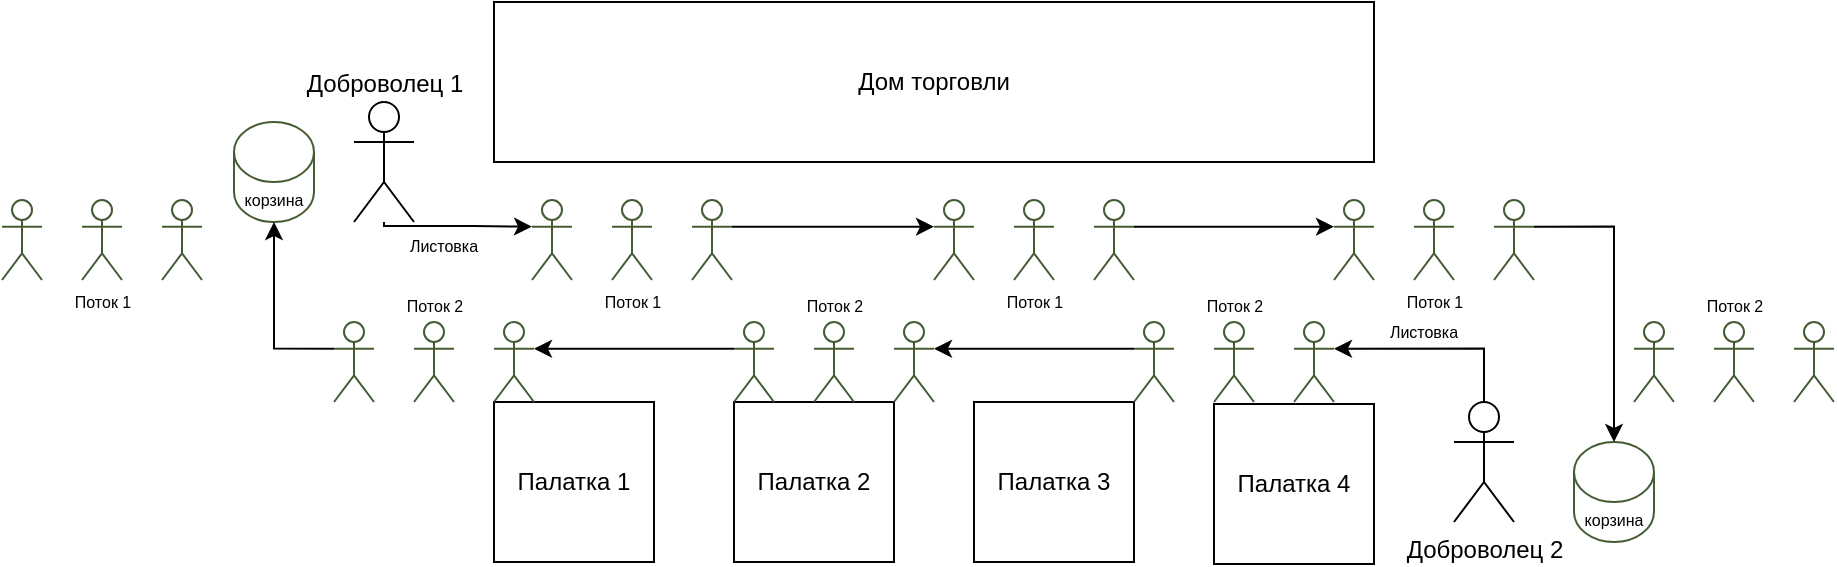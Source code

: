 <mxfile version="20.2.3" type="github">
  <diagram id="3K9vc3BtDxzqvROllSc2" name="Страница 1">
    <mxGraphModel dx="2026" dy="899" grid="1" gridSize="10" guides="1" tooltips="1" connect="1" arrows="1" fold="1" page="0" pageScale="1" pageWidth="827" pageHeight="1169" math="0" shadow="0">
      <root>
        <mxCell id="0" />
        <mxCell id="1" parent="0" />
        <mxCell id="reoSKShQSHWTuMT2SeIZ-63" value="" style="group" vertex="1" connectable="0" parent="1">
          <mxGeometry x="-46" y="50" width="916" height="281" as="geometry" />
        </mxCell>
        <mxCell id="reoSKShQSHWTuMT2SeIZ-1" value="Дом торговли" style="rounded=0;whiteSpace=wrap;html=1;" vertex="1" parent="reoSKShQSHWTuMT2SeIZ-63">
          <mxGeometry x="246" width="440" height="80" as="geometry" />
        </mxCell>
        <mxCell id="reoSKShQSHWTuMT2SeIZ-2" value="Палатка 1" style="rounded=0;whiteSpace=wrap;html=1;" vertex="1" parent="reoSKShQSHWTuMT2SeIZ-63">
          <mxGeometry x="246" y="200" width="80" height="80" as="geometry" />
        </mxCell>
        <mxCell id="reoSKShQSHWTuMT2SeIZ-3" value="Палатка 2" style="rounded=0;whiteSpace=wrap;html=1;" vertex="1" parent="reoSKShQSHWTuMT2SeIZ-63">
          <mxGeometry x="366" y="200" width="80" height="80" as="geometry" />
        </mxCell>
        <mxCell id="reoSKShQSHWTuMT2SeIZ-4" value="Палатка 3" style="rounded=0;whiteSpace=wrap;html=1;" vertex="1" parent="reoSKShQSHWTuMT2SeIZ-63">
          <mxGeometry x="486" y="200" width="80" height="80" as="geometry" />
        </mxCell>
        <mxCell id="reoSKShQSHWTuMT2SeIZ-5" value="Палатка 4" style="rounded=0;whiteSpace=wrap;html=1;" vertex="1" parent="reoSKShQSHWTuMT2SeIZ-63">
          <mxGeometry x="606" y="201" width="80" height="80" as="geometry" />
        </mxCell>
        <mxCell id="reoSKShQSHWTuMT2SeIZ-6" value="Доброволец 1" style="shape=umlActor;verticalLabelPosition=top;verticalAlign=bottom;html=1;outlineConnect=0;labelPosition=center;align=center;" vertex="1" parent="reoSKShQSHWTuMT2SeIZ-63">
          <mxGeometry x="176" y="50" width="30" height="60" as="geometry" />
        </mxCell>
        <mxCell id="reoSKShQSHWTuMT2SeIZ-7" value="Доброволец 2" style="shape=umlActor;verticalLabelPosition=bottom;verticalAlign=top;html=1;outlineConnect=0;" vertex="1" parent="reoSKShQSHWTuMT2SeIZ-63">
          <mxGeometry x="726" y="200" width="30" height="60" as="geometry" />
        </mxCell>
        <mxCell id="reoSKShQSHWTuMT2SeIZ-10" value="&lt;font style=&quot;font-size: 8px;&quot;&gt;корзина&lt;/font&gt;" style="shape=cylinder3;whiteSpace=wrap;html=1;boundedLbl=1;backgroundOutline=1;size=15;strokeColor=#435C34;fillColor=#FFFFFF;" vertex="1" parent="reoSKShQSHWTuMT2SeIZ-63">
          <mxGeometry x="786" y="220" width="40" height="50" as="geometry" />
        </mxCell>
        <mxCell id="reoSKShQSHWTuMT2SeIZ-11" value="&lt;font style=&quot;font-size: 8px;&quot;&gt;корзина&lt;/font&gt;" style="shape=cylinder3;whiteSpace=wrap;html=1;boundedLbl=1;backgroundOutline=1;size=15;strokeColor=#435C34;fillColor=#FFFFFF;" vertex="1" parent="reoSKShQSHWTuMT2SeIZ-63">
          <mxGeometry x="116" y="60" width="40" height="50" as="geometry" />
        </mxCell>
        <mxCell id="reoSKShQSHWTuMT2SeIZ-17" value="" style="group" vertex="1" connectable="0" parent="reoSKShQSHWTuMT2SeIZ-63">
          <mxGeometry x="265" y="99" width="100" height="40" as="geometry" />
        </mxCell>
        <mxCell id="reoSKShQSHWTuMT2SeIZ-12" value="" style="shape=umlActor;verticalLabelPosition=bottom;verticalAlign=top;html=1;outlineConnect=0;fontSize=8;strokeColor=#435C34;fillColor=#FFFFFF;" vertex="1" parent="reoSKShQSHWTuMT2SeIZ-17">
          <mxGeometry x="80" width="20" height="40" as="geometry" />
        </mxCell>
        <mxCell id="reoSKShQSHWTuMT2SeIZ-14" value="Поток 1" style="shape=umlActor;verticalLabelPosition=bottom;verticalAlign=top;html=1;outlineConnect=0;fontSize=8;strokeColor=#435C34;fillColor=#FFFFFF;" vertex="1" parent="reoSKShQSHWTuMT2SeIZ-17">
          <mxGeometry x="40" width="20" height="40" as="geometry" />
        </mxCell>
        <mxCell id="reoSKShQSHWTuMT2SeIZ-15" value="" style="shape=umlActor;verticalLabelPosition=bottom;verticalAlign=top;html=1;outlineConnect=0;fontSize=8;strokeColor=#435C34;fillColor=#FFFFFF;" vertex="1" parent="reoSKShQSHWTuMT2SeIZ-17">
          <mxGeometry width="20" height="40" as="geometry" />
        </mxCell>
        <mxCell id="reoSKShQSHWTuMT2SeIZ-50" style="edgeStyle=orthogonalEdgeStyle;rounded=0;orthogonalLoop=1;jettySize=auto;html=1;entryX=0;entryY=0.333;entryDx=0;entryDy=0;entryPerimeter=0;fontSize=8;" edge="1" parent="reoSKShQSHWTuMT2SeIZ-63" source="reoSKShQSHWTuMT2SeIZ-6" target="reoSKShQSHWTuMT2SeIZ-15">
          <mxGeometry relative="1" as="geometry">
            <Array as="points">
              <mxPoint x="191" y="112" />
              <mxPoint x="236" y="112" />
            </Array>
          </mxGeometry>
        </mxCell>
        <mxCell id="reoSKShQSHWTuMT2SeIZ-23" value="" style="group;labelPosition=right;verticalLabelPosition=middle;align=left;verticalAlign=middle;" vertex="1" connectable="0" parent="reoSKShQSHWTuMT2SeIZ-63">
          <mxGeometry x="566" y="160" width="100" height="40" as="geometry" />
        </mxCell>
        <mxCell id="reoSKShQSHWTuMT2SeIZ-19" value="" style="shape=umlActor;verticalLabelPosition=bottom;verticalAlign=top;html=1;outlineConnect=0;fontSize=8;strokeColor=#435C34;fillColor=#FFFFFF;" vertex="1" parent="reoSKShQSHWTuMT2SeIZ-23">
          <mxGeometry x="80" width="20" height="40" as="geometry" />
        </mxCell>
        <mxCell id="reoSKShQSHWTuMT2SeIZ-20" value="Поток 2" style="shape=umlActor;verticalLabelPosition=top;verticalAlign=bottom;html=1;outlineConnect=0;fontSize=8;strokeColor=#435C34;fillColor=#FFFFFF;labelPosition=center;align=center;" vertex="1" parent="reoSKShQSHWTuMT2SeIZ-23">
          <mxGeometry x="40" width="20" height="40" as="geometry" />
        </mxCell>
        <mxCell id="reoSKShQSHWTuMT2SeIZ-21" value="" style="shape=umlActor;verticalLabelPosition=bottom;verticalAlign=top;html=1;outlineConnect=0;fontSize=8;strokeColor=#435C34;fillColor=#FFFFFF;" vertex="1" parent="reoSKShQSHWTuMT2SeIZ-23">
          <mxGeometry width="20" height="40" as="geometry" />
        </mxCell>
        <mxCell id="reoSKShQSHWTuMT2SeIZ-40" style="edgeStyle=orthogonalEdgeStyle;rounded=0;orthogonalLoop=1;jettySize=auto;html=1;exitX=0.5;exitY=0;exitDx=0;exitDy=0;exitPerimeter=0;entryX=1;entryY=0.333;entryDx=0;entryDy=0;entryPerimeter=0;fontSize=8;" edge="1" parent="reoSKShQSHWTuMT2SeIZ-63" source="reoSKShQSHWTuMT2SeIZ-7" target="reoSKShQSHWTuMT2SeIZ-19">
          <mxGeometry relative="1" as="geometry" />
        </mxCell>
        <mxCell id="reoSKShQSHWTuMT2SeIZ-26" value="Листовка" style="text;html=1;strokeColor=none;fillColor=none;align=center;verticalAlign=middle;whiteSpace=wrap;rounded=0;fontSize=8;" vertex="1" parent="reoSKShQSHWTuMT2SeIZ-63">
          <mxGeometry x="686" y="160" width="50" height="10" as="geometry" />
        </mxCell>
        <mxCell id="reoSKShQSHWTuMT2SeIZ-27" value="" style="group;labelPosition=right;verticalLabelPosition=middle;align=left;verticalAlign=middle;" vertex="1" connectable="0" parent="reoSKShQSHWTuMT2SeIZ-63">
          <mxGeometry x="366" y="160" width="100" height="40" as="geometry" />
        </mxCell>
        <mxCell id="reoSKShQSHWTuMT2SeIZ-28" value="" style="shape=umlActor;verticalLabelPosition=bottom;verticalAlign=top;html=1;outlineConnect=0;fontSize=8;strokeColor=#435C34;fillColor=#FFFFFF;" vertex="1" parent="reoSKShQSHWTuMT2SeIZ-27">
          <mxGeometry x="80" width="20" height="40" as="geometry" />
        </mxCell>
        <mxCell id="reoSKShQSHWTuMT2SeIZ-29" value="Поток 2" style="shape=umlActor;verticalLabelPosition=top;verticalAlign=bottom;html=1;outlineConnect=0;fontSize=8;strokeColor=#435C34;fillColor=#FFFFFF;labelPosition=center;align=center;" vertex="1" parent="reoSKShQSHWTuMT2SeIZ-27">
          <mxGeometry x="40" width="20" height="40" as="geometry" />
        </mxCell>
        <mxCell id="reoSKShQSHWTuMT2SeIZ-30" value="" style="shape=umlActor;verticalLabelPosition=bottom;verticalAlign=top;html=1;outlineConnect=0;fontSize=8;strokeColor=#435C34;fillColor=#FFFFFF;" vertex="1" parent="reoSKShQSHWTuMT2SeIZ-27">
          <mxGeometry width="20" height="40" as="geometry" />
        </mxCell>
        <mxCell id="reoSKShQSHWTuMT2SeIZ-33" value="" style="group;labelPosition=right;verticalLabelPosition=middle;align=left;verticalAlign=middle;" vertex="1" connectable="0" parent="reoSKShQSHWTuMT2SeIZ-63">
          <mxGeometry x="166" y="160" width="100" height="40" as="geometry" />
        </mxCell>
        <mxCell id="reoSKShQSHWTuMT2SeIZ-34" value="" style="shape=umlActor;verticalLabelPosition=bottom;verticalAlign=top;html=1;outlineConnect=0;fontSize=8;strokeColor=#435C34;fillColor=#FFFFFF;" vertex="1" parent="reoSKShQSHWTuMT2SeIZ-33">
          <mxGeometry x="80" width="20" height="40" as="geometry" />
        </mxCell>
        <mxCell id="reoSKShQSHWTuMT2SeIZ-35" value="Поток 2" style="shape=umlActor;verticalLabelPosition=top;verticalAlign=bottom;html=1;outlineConnect=0;fontSize=8;strokeColor=#435C34;fillColor=#FFFFFF;labelPosition=center;align=center;" vertex="1" parent="reoSKShQSHWTuMT2SeIZ-33">
          <mxGeometry x="40" width="20" height="40" as="geometry" />
        </mxCell>
        <mxCell id="reoSKShQSHWTuMT2SeIZ-36" value="" style="shape=umlActor;verticalLabelPosition=bottom;verticalAlign=top;html=1;outlineConnect=0;fontSize=8;strokeColor=#435C34;fillColor=#FFFFFF;" vertex="1" parent="reoSKShQSHWTuMT2SeIZ-33">
          <mxGeometry width="20" height="40" as="geometry" />
        </mxCell>
        <mxCell id="reoSKShQSHWTuMT2SeIZ-37" style="edgeStyle=orthogonalEdgeStyle;rounded=0;orthogonalLoop=1;jettySize=auto;html=1;exitX=0;exitY=0.333;exitDx=0;exitDy=0;exitPerimeter=0;entryX=1;entryY=0.333;entryDx=0;entryDy=0;entryPerimeter=0;fontSize=8;" edge="1" parent="reoSKShQSHWTuMT2SeIZ-63" source="reoSKShQSHWTuMT2SeIZ-30" target="reoSKShQSHWTuMT2SeIZ-34">
          <mxGeometry relative="1" as="geometry" />
        </mxCell>
        <mxCell id="reoSKShQSHWTuMT2SeIZ-38" style="edgeStyle=orthogonalEdgeStyle;rounded=0;orthogonalLoop=1;jettySize=auto;html=1;exitX=0;exitY=0.333;exitDx=0;exitDy=0;exitPerimeter=0;entryX=1;entryY=0.333;entryDx=0;entryDy=0;entryPerimeter=0;fontSize=8;" edge="1" parent="reoSKShQSHWTuMT2SeIZ-63" source="reoSKShQSHWTuMT2SeIZ-21" target="reoSKShQSHWTuMT2SeIZ-28">
          <mxGeometry relative="1" as="geometry" />
        </mxCell>
        <mxCell id="reoSKShQSHWTuMT2SeIZ-41" style="edgeStyle=orthogonalEdgeStyle;rounded=0;orthogonalLoop=1;jettySize=auto;html=1;exitX=0;exitY=0.333;exitDx=0;exitDy=0;exitPerimeter=0;entryX=0.5;entryY=1;entryDx=0;entryDy=0;entryPerimeter=0;fontSize=8;" edge="1" parent="reoSKShQSHWTuMT2SeIZ-63" source="reoSKShQSHWTuMT2SeIZ-36" target="reoSKShQSHWTuMT2SeIZ-11">
          <mxGeometry relative="1" as="geometry" />
        </mxCell>
        <mxCell id="reoSKShQSHWTuMT2SeIZ-42" value="" style="group" vertex="1" connectable="0" parent="reoSKShQSHWTuMT2SeIZ-63">
          <mxGeometry x="466" y="99" width="100" height="40" as="geometry" />
        </mxCell>
        <mxCell id="reoSKShQSHWTuMT2SeIZ-43" value="" style="shape=umlActor;verticalLabelPosition=bottom;verticalAlign=top;html=1;outlineConnect=0;fontSize=8;strokeColor=#435C34;fillColor=#FFFFFF;" vertex="1" parent="reoSKShQSHWTuMT2SeIZ-42">
          <mxGeometry x="80" width="20" height="40" as="geometry" />
        </mxCell>
        <mxCell id="reoSKShQSHWTuMT2SeIZ-44" value="Поток 1" style="shape=umlActor;verticalLabelPosition=bottom;verticalAlign=top;html=1;outlineConnect=0;fontSize=8;strokeColor=#435C34;fillColor=#FFFFFF;" vertex="1" parent="reoSKShQSHWTuMT2SeIZ-42">
          <mxGeometry x="40" width="20" height="40" as="geometry" />
        </mxCell>
        <mxCell id="reoSKShQSHWTuMT2SeIZ-45" value="" style="shape=umlActor;verticalLabelPosition=bottom;verticalAlign=top;html=1;outlineConnect=0;fontSize=8;strokeColor=#435C34;fillColor=#FFFFFF;" vertex="1" parent="reoSKShQSHWTuMT2SeIZ-42">
          <mxGeometry width="20" height="40" as="geometry" />
        </mxCell>
        <mxCell id="reoSKShQSHWTuMT2SeIZ-46" value="" style="group" vertex="1" connectable="0" parent="reoSKShQSHWTuMT2SeIZ-63">
          <mxGeometry x="666" y="99" width="100" height="40" as="geometry" />
        </mxCell>
        <mxCell id="reoSKShQSHWTuMT2SeIZ-47" value="" style="shape=umlActor;verticalLabelPosition=bottom;verticalAlign=top;html=1;outlineConnect=0;fontSize=8;strokeColor=#435C34;fillColor=#FFFFFF;" vertex="1" parent="reoSKShQSHWTuMT2SeIZ-46">
          <mxGeometry x="80" width="20" height="40" as="geometry" />
        </mxCell>
        <mxCell id="reoSKShQSHWTuMT2SeIZ-48" value="Поток 1" style="shape=umlActor;verticalLabelPosition=bottom;verticalAlign=top;html=1;outlineConnect=0;fontSize=8;strokeColor=#435C34;fillColor=#FFFFFF;" vertex="1" parent="reoSKShQSHWTuMT2SeIZ-46">
          <mxGeometry x="40" width="20" height="40" as="geometry" />
        </mxCell>
        <mxCell id="reoSKShQSHWTuMT2SeIZ-49" value="" style="shape=umlActor;verticalLabelPosition=bottom;verticalAlign=top;html=1;outlineConnect=0;fontSize=8;strokeColor=#435C34;fillColor=#FFFFFF;" vertex="1" parent="reoSKShQSHWTuMT2SeIZ-46">
          <mxGeometry width="20" height="40" as="geometry" />
        </mxCell>
        <mxCell id="reoSKShQSHWTuMT2SeIZ-51" value="Листовка" style="text;html=1;strokeColor=none;fillColor=none;align=center;verticalAlign=middle;whiteSpace=wrap;rounded=0;fontSize=8;" vertex="1" parent="reoSKShQSHWTuMT2SeIZ-63">
          <mxGeometry x="196" y="117" width="50" height="10" as="geometry" />
        </mxCell>
        <mxCell id="reoSKShQSHWTuMT2SeIZ-52" style="edgeStyle=orthogonalEdgeStyle;rounded=0;orthogonalLoop=1;jettySize=auto;html=1;exitX=1;exitY=0.333;exitDx=0;exitDy=0;exitPerimeter=0;entryX=0;entryY=0.333;entryDx=0;entryDy=0;entryPerimeter=0;fontSize=8;" edge="1" parent="reoSKShQSHWTuMT2SeIZ-63" source="reoSKShQSHWTuMT2SeIZ-12" target="reoSKShQSHWTuMT2SeIZ-45">
          <mxGeometry relative="1" as="geometry" />
        </mxCell>
        <mxCell id="reoSKShQSHWTuMT2SeIZ-53" style="edgeStyle=orthogonalEdgeStyle;rounded=0;orthogonalLoop=1;jettySize=auto;html=1;exitX=1;exitY=0.333;exitDx=0;exitDy=0;exitPerimeter=0;entryX=0;entryY=0.333;entryDx=0;entryDy=0;entryPerimeter=0;fontSize=8;" edge="1" parent="reoSKShQSHWTuMT2SeIZ-63" source="reoSKShQSHWTuMT2SeIZ-43" target="reoSKShQSHWTuMT2SeIZ-49">
          <mxGeometry relative="1" as="geometry" />
        </mxCell>
        <mxCell id="reoSKShQSHWTuMT2SeIZ-54" style="edgeStyle=orthogonalEdgeStyle;rounded=0;orthogonalLoop=1;jettySize=auto;html=1;exitX=1;exitY=0.333;exitDx=0;exitDy=0;exitPerimeter=0;entryX=0.5;entryY=0;entryDx=0;entryDy=0;entryPerimeter=0;fontSize=8;" edge="1" parent="reoSKShQSHWTuMT2SeIZ-63" source="reoSKShQSHWTuMT2SeIZ-47" target="reoSKShQSHWTuMT2SeIZ-10">
          <mxGeometry relative="1" as="geometry" />
        </mxCell>
        <mxCell id="reoSKShQSHWTuMT2SeIZ-55" value="" style="group" vertex="1" connectable="0" parent="reoSKShQSHWTuMT2SeIZ-63">
          <mxGeometry y="99" width="100" height="40" as="geometry" />
        </mxCell>
        <mxCell id="reoSKShQSHWTuMT2SeIZ-56" value="" style="shape=umlActor;verticalLabelPosition=bottom;verticalAlign=top;html=1;outlineConnect=0;fontSize=8;strokeColor=#435C34;fillColor=#FFFFFF;" vertex="1" parent="reoSKShQSHWTuMT2SeIZ-55">
          <mxGeometry x="80" width="20" height="40" as="geometry" />
        </mxCell>
        <mxCell id="reoSKShQSHWTuMT2SeIZ-57" value="Поток 1" style="shape=umlActor;verticalLabelPosition=bottom;verticalAlign=top;html=1;outlineConnect=0;fontSize=8;strokeColor=#435C34;fillColor=#FFFFFF;" vertex="1" parent="reoSKShQSHWTuMT2SeIZ-55">
          <mxGeometry x="40" width="20" height="40" as="geometry" />
        </mxCell>
        <mxCell id="reoSKShQSHWTuMT2SeIZ-58" value="" style="shape=umlActor;verticalLabelPosition=bottom;verticalAlign=top;html=1;outlineConnect=0;fontSize=8;strokeColor=#435C34;fillColor=#FFFFFF;" vertex="1" parent="reoSKShQSHWTuMT2SeIZ-55">
          <mxGeometry width="20" height="40" as="geometry" />
        </mxCell>
        <mxCell id="reoSKShQSHWTuMT2SeIZ-59" value="" style="group;labelPosition=right;verticalLabelPosition=middle;align=left;verticalAlign=middle;" vertex="1" connectable="0" parent="reoSKShQSHWTuMT2SeIZ-63">
          <mxGeometry x="816" y="160" width="100" height="40" as="geometry" />
        </mxCell>
        <mxCell id="reoSKShQSHWTuMT2SeIZ-60" value="" style="shape=umlActor;verticalLabelPosition=bottom;verticalAlign=top;html=1;outlineConnect=0;fontSize=8;strokeColor=#435C34;fillColor=#FFFFFF;" vertex="1" parent="reoSKShQSHWTuMT2SeIZ-59">
          <mxGeometry x="80" width="20" height="40" as="geometry" />
        </mxCell>
        <mxCell id="reoSKShQSHWTuMT2SeIZ-61" value="Поток 2" style="shape=umlActor;verticalLabelPosition=top;verticalAlign=bottom;html=1;outlineConnect=0;fontSize=8;strokeColor=#435C34;fillColor=#FFFFFF;labelPosition=center;align=center;" vertex="1" parent="reoSKShQSHWTuMT2SeIZ-59">
          <mxGeometry x="40" width="20" height="40" as="geometry" />
        </mxCell>
        <mxCell id="reoSKShQSHWTuMT2SeIZ-62" value="" style="shape=umlActor;verticalLabelPosition=bottom;verticalAlign=top;html=1;outlineConnect=0;fontSize=8;strokeColor=#435C34;fillColor=#FFFFFF;" vertex="1" parent="reoSKShQSHWTuMT2SeIZ-59">
          <mxGeometry width="20" height="40" as="geometry" />
        </mxCell>
      </root>
    </mxGraphModel>
  </diagram>
</mxfile>
